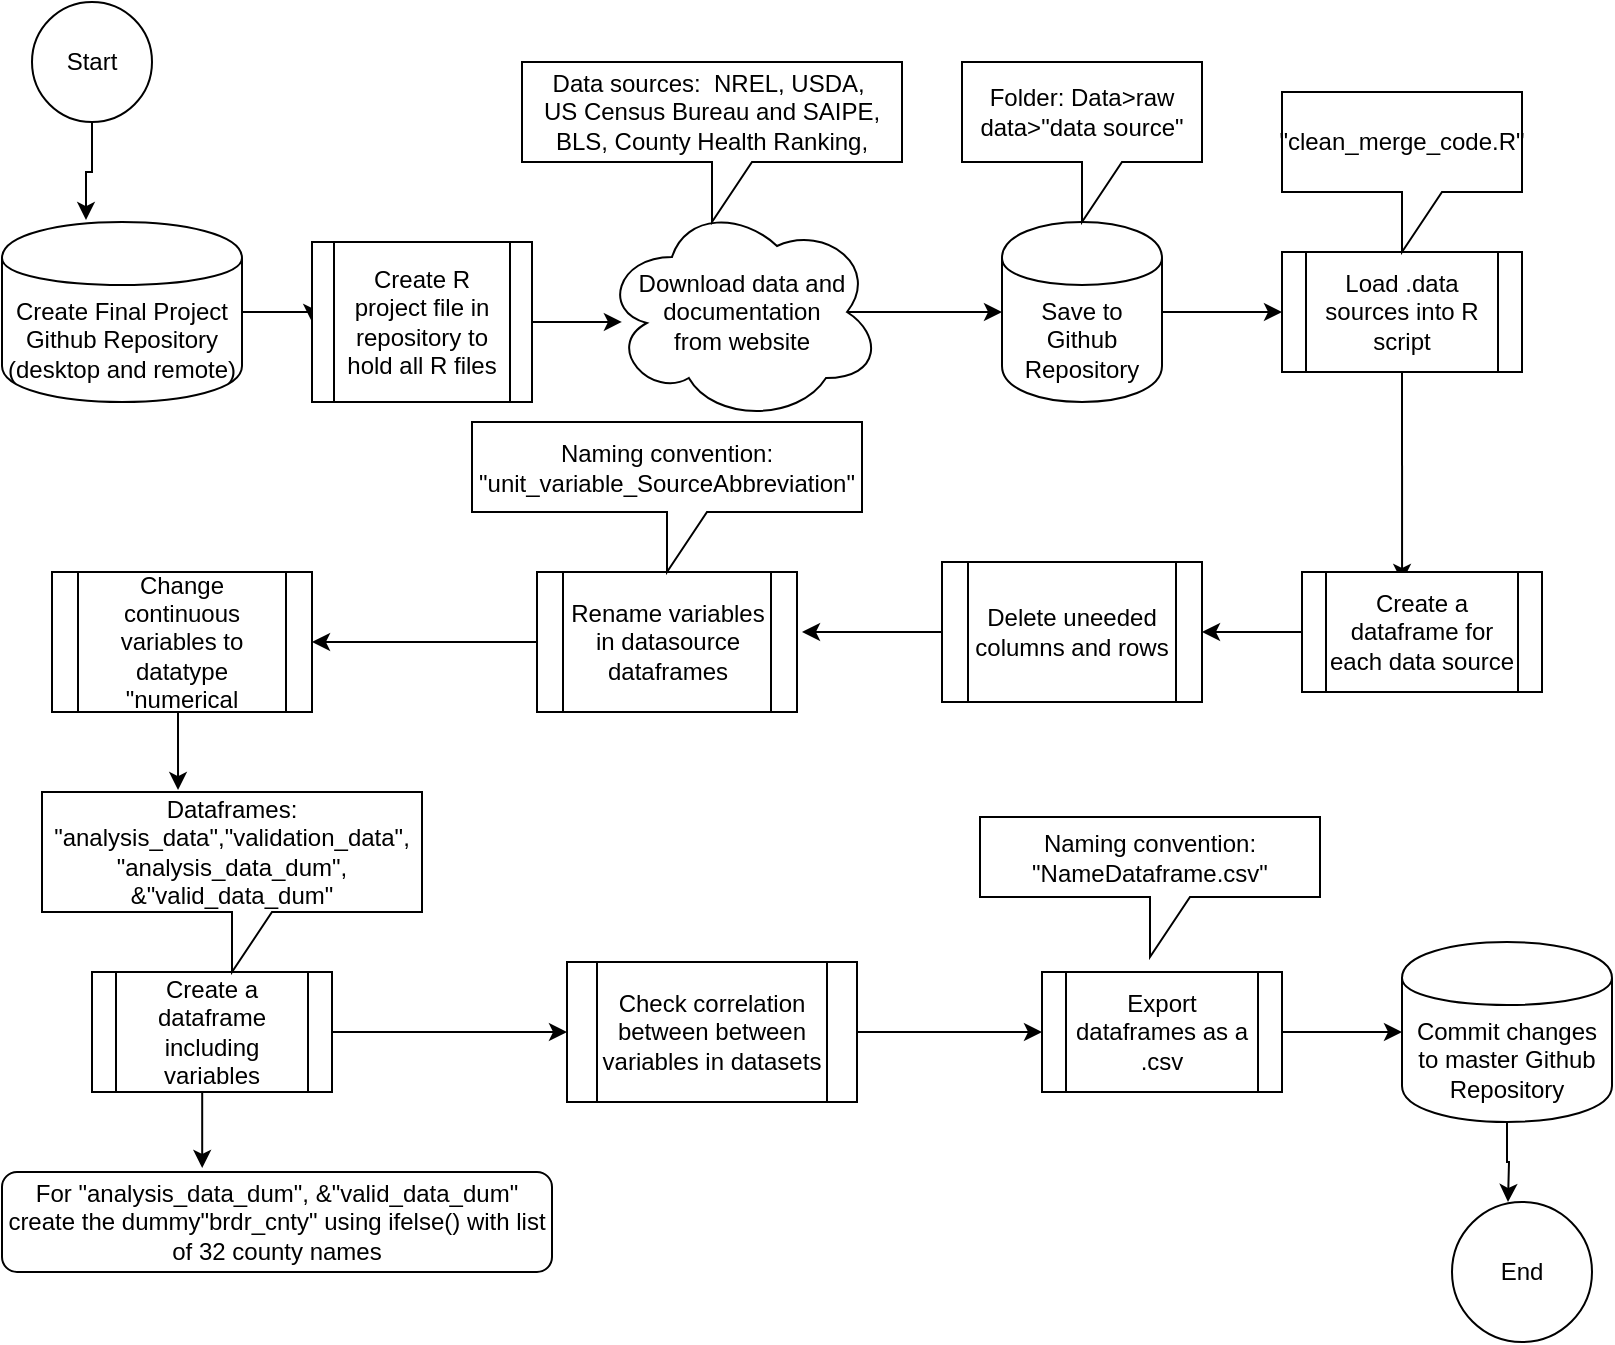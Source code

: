 <mxfile version="10.6.7" type="github"><diagram id="-eh0lc0SyR4cueMTpuMQ" name="Page-1"><mxGraphModel dx="754" dy="708" grid="1" gridSize="10" guides="1" tooltips="1" connect="1" arrows="1" fold="1" page="1" pageScale="1" pageWidth="850" pageHeight="1100" math="0" shadow="0"><root><mxCell id="0"/><mxCell id="1" parent="0"/><mxCell id="jpL5uKWlPgGJPnt8KSfN-12" style="edgeStyle=orthogonalEdgeStyle;rounded=0;orthogonalLoop=1;jettySize=auto;html=1;exitX=0.875;exitY=0.5;exitDx=0;exitDy=0;exitPerimeter=0;entryX=0;entryY=0.5;entryDx=0;entryDy=0;" edge="1" parent="1" source="M-mHWGOmtvXkitNkvPBa-1" target="M-mHWGOmtvXkitNkvPBa-6"><mxGeometry relative="1" as="geometry"/></mxCell><mxCell id="M-mHWGOmtvXkitNkvPBa-1" value="Download data and documentation &lt;br&gt;from website" style="ellipse;shape=cloud;whiteSpace=wrap;html=1;" parent="1" vertex="1"><mxGeometry x="340" y="140" width="140" height="110" as="geometry"/></mxCell><mxCell id="jpL5uKWlPgGJPnt8KSfN-10" style="edgeStyle=orthogonalEdgeStyle;rounded=0;orthogonalLoop=1;jettySize=auto;html=1;exitX=1;exitY=0.5;exitDx=0;exitDy=0;entryX=0;entryY=0.5;entryDx=0;entryDy=0;" edge="1" parent="1" source="M-mHWGOmtvXkitNkvPBa-3" target="jpL5uKWlPgGJPnt8KSfN-9"><mxGeometry relative="1" as="geometry"/></mxCell><mxCell id="M-mHWGOmtvXkitNkvPBa-3" value="Create Final Project Github Repository (desktop and remote)" style="shape=cylinder;whiteSpace=wrap;html=1;boundedLbl=1;backgroundOutline=1;" parent="1" vertex="1"><mxGeometry x="40" y="150" width="120" height="90" as="geometry"/></mxCell><mxCell id="jpL5uKWlPgGJPnt8KSfN-30" style="edgeStyle=orthogonalEdgeStyle;rounded=0;orthogonalLoop=1;jettySize=auto;html=1;exitX=0.5;exitY=1;exitDx=0;exitDy=0;entryX=0.35;entryY=-0.011;entryDx=0;entryDy=0;entryPerimeter=0;" edge="1" parent="1" source="M-mHWGOmtvXkitNkvPBa-4" target="M-mHWGOmtvXkitNkvPBa-3"><mxGeometry relative="1" as="geometry"/></mxCell><mxCell id="M-mHWGOmtvXkitNkvPBa-4" value="Start" style="ellipse;whiteSpace=wrap;html=1;aspect=fixed;" parent="1" vertex="1"><mxGeometry x="55" y="40" width="60" height="60" as="geometry"/></mxCell><mxCell id="jpL5uKWlPgGJPnt8KSfN-13" style="edgeStyle=orthogonalEdgeStyle;rounded=0;orthogonalLoop=1;jettySize=auto;html=1;exitX=1;exitY=0.5;exitDx=0;exitDy=0;entryX=0;entryY=0.5;entryDx=0;entryDy=0;" edge="1" parent="1" source="M-mHWGOmtvXkitNkvPBa-6" target="M-mHWGOmtvXkitNkvPBa-9"><mxGeometry relative="1" as="geometry"/></mxCell><mxCell id="M-mHWGOmtvXkitNkvPBa-6" value="Save to Github Repository" style="shape=cylinder;whiteSpace=wrap;html=1;boundedLbl=1;backgroundOutline=1;" parent="1" vertex="1"><mxGeometry x="540" y="150" width="80" height="90" as="geometry"/></mxCell><mxCell id="M-mHWGOmtvXkitNkvPBa-7" value="Folder: Data&amp;gt;raw data&amp;gt;&quot;data source&quot;" style="shape=callout;whiteSpace=wrap;html=1;perimeter=calloutPerimeter;" parent="1" vertex="1"><mxGeometry x="520" y="70" width="120" height="80" as="geometry"/></mxCell><mxCell id="M-mHWGOmtvXkitNkvPBa-8" value="&lt;span&gt;Data sources:&amp;nbsp; NREL, USDA,&amp;nbsp;&lt;/span&gt;&lt;br&gt;&lt;span&gt;US Census Bureau and SAIPE,&lt;/span&gt;&lt;br&gt;&lt;span&gt;BLS, County Health Ranking,&lt;/span&gt;" style="shape=callout;whiteSpace=wrap;html=1;perimeter=calloutPerimeter;" parent="1" vertex="1"><mxGeometry x="300" y="70" width="190" height="80" as="geometry"/></mxCell><mxCell id="jpL5uKWlPgGJPnt8KSfN-14" style="edgeStyle=orthogonalEdgeStyle;rounded=0;orthogonalLoop=1;jettySize=auto;html=1;exitX=0.5;exitY=1;exitDx=0;exitDy=0;entryX=0.417;entryY=0.083;entryDx=0;entryDy=0;entryPerimeter=0;" edge="1" parent="1" source="M-mHWGOmtvXkitNkvPBa-9" target="jpL5uKWlPgGJPnt8KSfN-3"><mxGeometry relative="1" as="geometry"/></mxCell><mxCell id="M-mHWGOmtvXkitNkvPBa-9" value="Load .data sources into R script" style="shape=process;whiteSpace=wrap;html=1;backgroundOutline=1;" parent="1" vertex="1"><mxGeometry x="680" y="165" width="120" height="60" as="geometry"/></mxCell><mxCell id="jpL5uKWlPgGJPnt8KSfN-22" style="edgeStyle=orthogonalEdgeStyle;rounded=0;orthogonalLoop=1;jettySize=auto;html=1;exitX=0;exitY=0.5;exitDx=0;exitDy=0;" edge="1" parent="1" source="M-mHWGOmtvXkitNkvPBa-10"><mxGeometry relative="1" as="geometry"><mxPoint x="440" y="355" as="targetPoint"/></mxGeometry></mxCell><mxCell id="M-mHWGOmtvXkitNkvPBa-10" value="Delete uneeded columns and rows" style="shape=process;whiteSpace=wrap;html=1;backgroundOutline=1;" parent="1" vertex="1"><mxGeometry x="510" y="320" width="130" height="70" as="geometry"/></mxCell><mxCell id="jpL5uKWlPgGJPnt8KSfN-23" style="edgeStyle=orthogonalEdgeStyle;rounded=0;orthogonalLoop=1;jettySize=auto;html=1;exitX=0;exitY=0.5;exitDx=0;exitDy=0;entryX=1;entryY=0.5;entryDx=0;entryDy=0;" edge="1" parent="1" source="jpL5uKWlPgGJPnt8KSfN-1" target="jpL5uKWlPgGJPnt8KSfN-2"><mxGeometry relative="1" as="geometry"/></mxCell><mxCell id="jpL5uKWlPgGJPnt8KSfN-1" value="Rename variables in datasource dataframes" style="shape=process;whiteSpace=wrap;html=1;backgroundOutline=1;" vertex="1" parent="1"><mxGeometry x="307.5" y="325" width="130" height="70" as="geometry"/></mxCell><mxCell id="jpL5uKWlPgGJPnt8KSfN-24" style="edgeStyle=orthogonalEdgeStyle;rounded=0;orthogonalLoop=1;jettySize=auto;html=1;exitX=0.5;exitY=1;exitDx=0;exitDy=0;entryX=0.358;entryY=-0.011;entryDx=0;entryDy=0;entryPerimeter=0;" edge="1" parent="1" source="jpL5uKWlPgGJPnt8KSfN-2" target="jpL5uKWlPgGJPnt8KSfN-16"><mxGeometry relative="1" as="geometry"/></mxCell><mxCell id="jpL5uKWlPgGJPnt8KSfN-2" value="Change continuous variables to datatype &quot;numerical" style="shape=process;whiteSpace=wrap;html=1;backgroundOutline=1;" vertex="1" parent="1"><mxGeometry x="65" y="325" width="130" height="70" as="geometry"/></mxCell><mxCell id="jpL5uKWlPgGJPnt8KSfN-15" style="edgeStyle=orthogonalEdgeStyle;rounded=0;orthogonalLoop=1;jettySize=auto;html=1;exitX=0;exitY=0.5;exitDx=0;exitDy=0;entryX=1;entryY=0.5;entryDx=0;entryDy=0;" edge="1" parent="1" source="jpL5uKWlPgGJPnt8KSfN-3" target="M-mHWGOmtvXkitNkvPBa-10"><mxGeometry relative="1" as="geometry"/></mxCell><mxCell id="jpL5uKWlPgGJPnt8KSfN-3" value="Create a dataframe for each data source" style="shape=process;whiteSpace=wrap;html=1;backgroundOutline=1;" vertex="1" parent="1"><mxGeometry x="690" y="325" width="120" height="60" as="geometry"/></mxCell><mxCell id="jpL5uKWlPgGJPnt8KSfN-4" value="&quot;clean_merge_code.R&quot;" style="shape=callout;whiteSpace=wrap;html=1;perimeter=calloutPerimeter;" vertex="1" parent="1"><mxGeometry x="680" y="85" width="120" height="80" as="geometry"/></mxCell><mxCell id="jpL5uKWlPgGJPnt8KSfN-26" style="edgeStyle=orthogonalEdgeStyle;rounded=0;orthogonalLoop=1;jettySize=auto;html=1;exitX=1;exitY=0.5;exitDx=0;exitDy=0;" edge="1" parent="1" source="jpL5uKWlPgGJPnt8KSfN-6" target="jpL5uKWlPgGJPnt8KSfN-17"><mxGeometry relative="1" as="geometry"/></mxCell><mxCell id="jpL5uKWlPgGJPnt8KSfN-37" style="edgeStyle=orthogonalEdgeStyle;rounded=0;orthogonalLoop=1;jettySize=auto;html=1;exitX=0.5;exitY=1;exitDx=0;exitDy=0;entryX=0.364;entryY=-0.04;entryDx=0;entryDy=0;entryPerimeter=0;" edge="1" parent="1" source="jpL5uKWlPgGJPnt8KSfN-6" target="jpL5uKWlPgGJPnt8KSfN-36"><mxGeometry relative="1" as="geometry"/></mxCell><mxCell id="jpL5uKWlPgGJPnt8KSfN-6" value="Create a dataframe including variables" style="shape=process;whiteSpace=wrap;html=1;backgroundOutline=1;" vertex="1" parent="1"><mxGeometry x="85" y="525" width="120" height="60" as="geometry"/></mxCell><mxCell id="jpL5uKWlPgGJPnt8KSfN-7" value="Naming convention: &quot;unit_variable_SourceAbbreviation&quot;" style="shape=callout;whiteSpace=wrap;html=1;perimeter=calloutPerimeter;" vertex="1" parent="1"><mxGeometry x="275" y="250" width="195" height="75" as="geometry"/></mxCell><mxCell id="jpL5uKWlPgGJPnt8KSfN-11" style="edgeStyle=orthogonalEdgeStyle;rounded=0;orthogonalLoop=1;jettySize=auto;html=1;exitX=1;exitY=0.5;exitDx=0;exitDy=0;entryX=0.071;entryY=0.545;entryDx=0;entryDy=0;entryPerimeter=0;" edge="1" parent="1" source="jpL5uKWlPgGJPnt8KSfN-9" target="M-mHWGOmtvXkitNkvPBa-1"><mxGeometry relative="1" as="geometry"/></mxCell><mxCell id="jpL5uKWlPgGJPnt8KSfN-9" value="Create R project file in repository to hold all R files" style="shape=process;whiteSpace=wrap;html=1;backgroundOutline=1;" vertex="1" parent="1"><mxGeometry x="195" y="160" width="110" height="80" as="geometry"/></mxCell><mxCell id="jpL5uKWlPgGJPnt8KSfN-16" value="Dataframes: &quot;analysis_data&quot;,&quot;validation_data&quot;,&lt;br&gt;&quot;analysis_data_dum&quot;, &amp;amp;&quot;valid_data_dum&quot;&lt;br&gt;" style="shape=callout;whiteSpace=wrap;html=1;perimeter=calloutPerimeter;" vertex="1" parent="1"><mxGeometry x="60" y="435" width="190" height="90" as="geometry"/></mxCell><mxCell id="jpL5uKWlPgGJPnt8KSfN-27" style="edgeStyle=orthogonalEdgeStyle;rounded=0;orthogonalLoop=1;jettySize=auto;html=1;exitX=1;exitY=0.5;exitDx=0;exitDy=0;entryX=0;entryY=0.5;entryDx=0;entryDy=0;" edge="1" parent="1" source="jpL5uKWlPgGJPnt8KSfN-17" target="jpL5uKWlPgGJPnt8KSfN-18"><mxGeometry relative="1" as="geometry"/></mxCell><mxCell id="jpL5uKWlPgGJPnt8KSfN-17" value="Check correlation between between variables in datasets" style="shape=process;whiteSpace=wrap;html=1;backgroundOutline=1;" vertex="1" parent="1"><mxGeometry x="322.5" y="520" width="145" height="70" as="geometry"/></mxCell><mxCell id="jpL5uKWlPgGJPnt8KSfN-32" style="edgeStyle=orthogonalEdgeStyle;rounded=0;orthogonalLoop=1;jettySize=auto;html=1;exitX=1;exitY=0.5;exitDx=0;exitDy=0;entryX=0;entryY=0.5;entryDx=0;entryDy=0;" edge="1" parent="1" source="jpL5uKWlPgGJPnt8KSfN-18" target="jpL5uKWlPgGJPnt8KSfN-31"><mxGeometry relative="1" as="geometry"/></mxCell><mxCell id="jpL5uKWlPgGJPnt8KSfN-18" value="Export dataframes as a .csv" style="shape=process;whiteSpace=wrap;html=1;backgroundOutline=1;" vertex="1" parent="1"><mxGeometry x="560" y="525" width="120" height="60" as="geometry"/></mxCell><mxCell id="jpL5uKWlPgGJPnt8KSfN-19" value="End" style="ellipse;whiteSpace=wrap;html=1;aspect=fixed;" vertex="1" parent="1"><mxGeometry x="765" y="640" width="70" height="70" as="geometry"/></mxCell><mxCell id="jpL5uKWlPgGJPnt8KSfN-21" value="Naming convention: &quot;NameDataframe.csv&quot;&lt;br&gt;" style="shape=callout;whiteSpace=wrap;html=1;perimeter=calloutPerimeter;" vertex="1" parent="1"><mxGeometry x="529" y="447.5" width="170" height="70" as="geometry"/></mxCell><mxCell id="jpL5uKWlPgGJPnt8KSfN-33" style="edgeStyle=orthogonalEdgeStyle;rounded=0;orthogonalLoop=1;jettySize=auto;html=1;exitX=0.5;exitY=1;exitDx=0;exitDy=0;" edge="1" parent="1" source="jpL5uKWlPgGJPnt8KSfN-31"><mxGeometry relative="1" as="geometry"><mxPoint x="793" y="640" as="targetPoint"/></mxGeometry></mxCell><mxCell id="jpL5uKWlPgGJPnt8KSfN-31" value="Commit changes to master Github Repository" style="shape=cylinder;whiteSpace=wrap;html=1;boundedLbl=1;backgroundOutline=1;" vertex="1" parent="1"><mxGeometry x="740" y="510" width="105" height="90" as="geometry"/></mxCell><mxCell id="jpL5uKWlPgGJPnt8KSfN-36" value="For &quot;analysis_data_dum&quot;, &amp;amp;&quot;valid_data_dum&quot; create the dummy&quot;brdr_cnty&quot; using ifelse() with list of 32 county names" style="rounded=1;whiteSpace=wrap;html=1;" vertex="1" parent="1"><mxGeometry x="40" y="625" width="275" height="50" as="geometry"/></mxCell></root></mxGraphModel></diagram></mxfile>